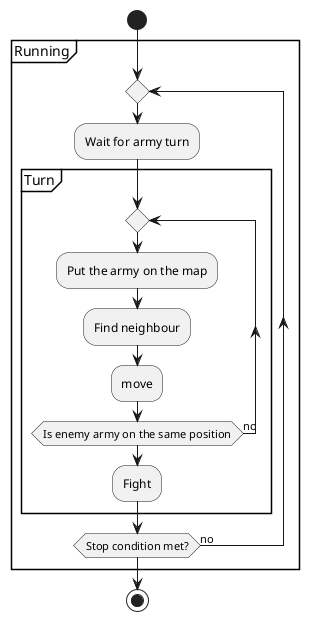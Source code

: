 @startuml
'https://plantuml.com/activity-diagram-beta

start
partition Running{
repeat
:Wait for army turn;
partition Turn{
repeat
:Put the army on the map;
:Find neighbour;

:move;
repeat while (Is enemy army on the same position) is (no);
:Fight;

}

repeat while(Stop condition met?) is (no);
}
stop
@enduml
